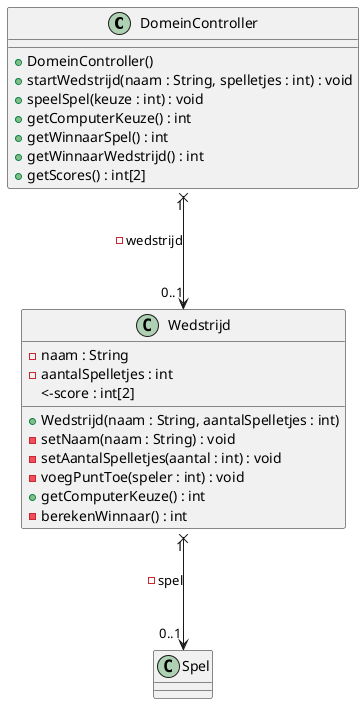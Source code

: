 @startuml
skinparam linetype ortho

class DomeinController{
    +DomeinController()
    +startWedstrijd(naam : String, spelletjes : int) : void
    +speelSpel(keuze : int) : void
    +getComputerKeuze() : int
    +getWinnaarSpel() : int
    +getWinnaarWedstrijd() : int
    +getScores() : int[2]
}

class Wedstrijd{
    -naam : String
    -aantalSpelletjes : int
    <-score : int[2]
    +Wedstrijd(naam : String, aantalSpelletjes : int)
    -setNaam(naam : String) : void
    -setAantalSpelletjes(aantal : int) : void
    -voegPuntToe(speler : int) : void
    +getComputerKeuze() : int
    -berekenWinnaar() : int

}

class Spel{
}

DomeinController "1" x---> "0..1" Wedstrijd : "-wedstrijd"
Wedstrijd "1" x---> "0..1" Spel : "-spel"




@enduml
